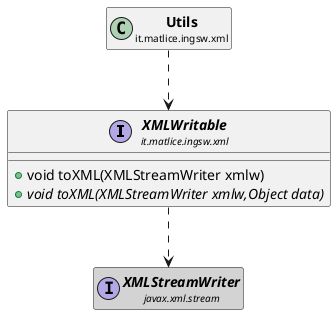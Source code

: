 @startuml

skinparam svgLinkTarget _parent
skinparam linetype ortho
set namespaceSeparator none
interface "<b><size:14>XMLWritable</b>\n<size:10>it.matlice.ingsw.xml" as it.matlice.ingsw.xml.XMLWritable  [[../../../../it/matlice/ingsw/xml/XMLWritable.html{it.matlice.ingsw.xml.XMLWritable}]] {
+void toXML(XMLStreamWriter xmlw)
{abstract} +void toXML(XMLStreamWriter xmlw,Object data)
}


interface "<b><size:14>XMLStreamWriter</b>\n<size:10>javax.xml.stream" as javax.xml.stream.XMLStreamWriter  #lightgrey {
}

hide javax.xml.stream.XMLStreamWriter fields
hide javax.xml.stream.XMLStreamWriter methods

it.matlice.ingsw.xml.XMLWritable ..> javax.xml.stream.XMLStreamWriter

class "<b><size:14>Utils</b>\n<size:10>it.matlice.ingsw.xml" as it.matlice.ingsw.xml.Utils  [[../../../../it/matlice/ingsw/xml/Utils.html{it.matlice.ingsw.xml.Utils}]] {
}

hide it.matlice.ingsw.xml.Utils fields
hide it.matlice.ingsw.xml.Utils methods

it.matlice.ingsw.xml.Utils ..> it.matlice.ingsw.xml.XMLWritable


@enduml
